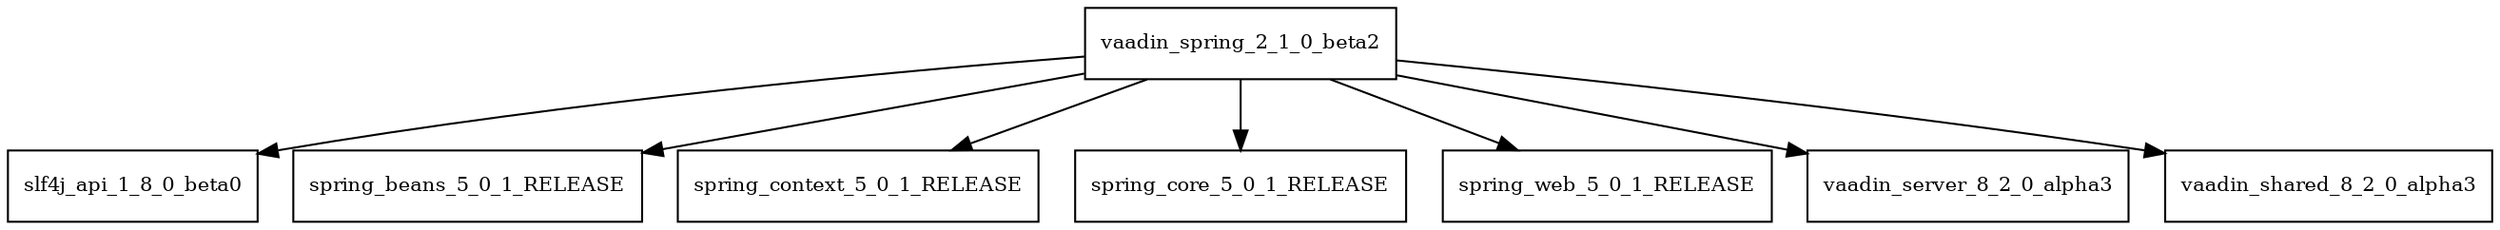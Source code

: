 digraph vaadin_spring_2_1_0_beta2_dependencies {
  node [shape = box, fontsize=10.0];
  vaadin_spring_2_1_0_beta2 -> slf4j_api_1_8_0_beta0;
  vaadin_spring_2_1_0_beta2 -> spring_beans_5_0_1_RELEASE;
  vaadin_spring_2_1_0_beta2 -> spring_context_5_0_1_RELEASE;
  vaadin_spring_2_1_0_beta2 -> spring_core_5_0_1_RELEASE;
  vaadin_spring_2_1_0_beta2 -> spring_web_5_0_1_RELEASE;
  vaadin_spring_2_1_0_beta2 -> vaadin_server_8_2_0_alpha3;
  vaadin_spring_2_1_0_beta2 -> vaadin_shared_8_2_0_alpha3;
}
